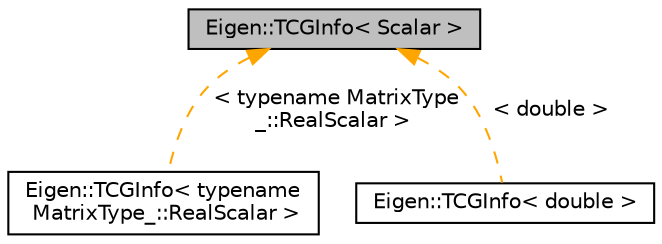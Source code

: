 digraph "Eigen::TCGInfo&lt; Scalar &gt;"
{
 // LATEX_PDF_SIZE
  edge [fontname="Helvetica",fontsize="10",labelfontname="Helvetica",labelfontsize="10"];
  node [fontname="Helvetica",fontsize="10",shape=record];
  Node1 [label="Eigen::TCGInfo\< Scalar \>",height=0.2,width=0.4,color="black", fillcolor="grey75", style="filled", fontcolor="black",tooltip=" "];
  Node1 -> Node2 [dir="back",color="orange",fontsize="10",style="dashed",label=" \< typename MatrixType\l_::RealScalar \>" ];
  Node2 [label="Eigen::TCGInfo\< typename\l MatrixType_::RealScalar \>",height=0.2,width=0.4,color="black", fillcolor="white", style="filled",URL="$a01390.html",tooltip=" "];
  Node1 -> Node3 [dir="back",color="orange",fontsize="10",style="dashed",label=" \< double \>" ];
  Node3 [label="Eigen::TCGInfo\< double \>",height=0.2,width=0.4,color="black", fillcolor="white", style="filled",URL="$a01390.html",tooltip=" "];
}
